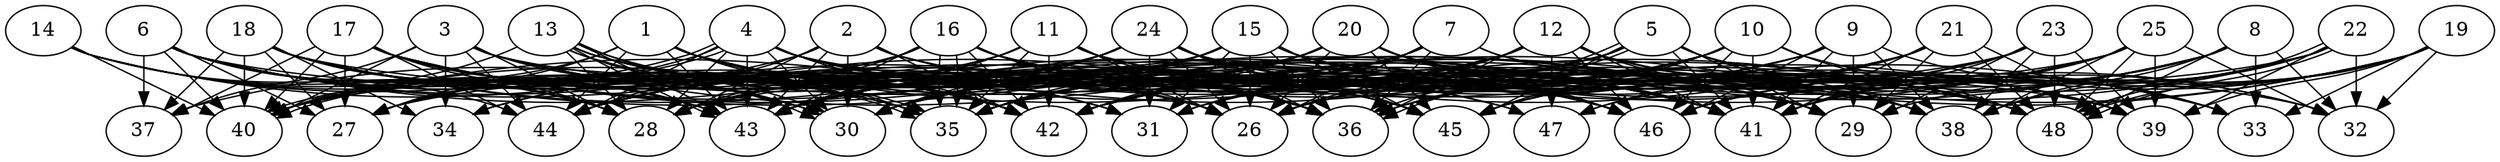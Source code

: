 // DAG (tier=3-complex, mode=data, n=48, ccr=0.520, fat=0.880, density=0.746, regular=0.297, jump=0.272, mindata=4194304, maxdata=33554432)
// DAG automatically generated by daggen at Sun Aug 24 16:33:35 2025
// /home/ermia/Project/Environments/daggen/bin/daggen --dot --ccr 0.520 --fat 0.880 --regular 0.297 --density 0.746 --jump 0.272 --mindata 4194304 --maxdata 33554432 -n 48 
digraph G {
  1 [size="33987777791540764", alpha="0.10", expect_size="16993888895770382"]
  1 -> 27 [size ="2090422625107968"]
  1 -> 35 [size ="2090422625107968"]
  1 -> 36 [size ="2090422625107968"]
  1 -> 40 [size ="2090422625107968"]
  1 -> 41 [size ="2090422625107968"]
  1 -> 42 [size ="2090422625107968"]
  1 -> 43 [size ="2090422625107968"]
  1 -> 44 [size ="2090422625107968"]
  1 -> 45 [size ="2090422625107968"]
  1 -> 48 [size ="2090422625107968"]
  2 [size="1150585745088429952", alpha="0.16", expect_size="575292872544214976"]
  2 -> 28 [size ="1184319817121792"]
  2 -> 29 [size ="1184319817121792"]
  2 -> 30 [size ="1184319817121792"]
  2 -> 38 [size ="1184319817121792"]
  2 -> 40 [size ="1184319817121792"]
  2 -> 41 [size ="1184319817121792"]
  2 -> 42 [size ="1184319817121792"]
  2 -> 43 [size ="1184319817121792"]
  2 -> 44 [size ="1184319817121792"]
  2 -> 45 [size ="1184319817121792"]
  3 [size="13694351237872412000256", alpha="0.17", expect_size="6847175618936206000128"]
  3 -> 28 [size ="4579143941357568"]
  3 -> 30 [size ="4579143941357568"]
  3 -> 34 [size ="4579143941357568"]
  3 -> 36 [size ="4579143941357568"]
  3 -> 37 [size ="4579143941357568"]
  3 -> 38 [size ="4579143941357568"]
  3 -> 39 [size ="4579143941357568"]
  3 -> 40 [size ="4579143941357568"]
  3 -> 44 [size ="4579143941357568"]
  3 -> 45 [size ="4579143941357568"]
  4 [size="4310168106619549696", alpha="0.08", expect_size="2155084053309774848"]
  4 -> 26 [size ="1948062285037568"]
  4 -> 27 [size ="1948062285037568"]
  4 -> 28 [size ="1948062285037568"]
  4 -> 30 [size ="1948062285037568"]
  4 -> 32 [size ="1948062285037568"]
  4 -> 36 [size ="1948062285037568"]
  4 -> 40 [size ="1948062285037568"]
  4 -> 40 [size ="1948062285037568"]
  4 -> 41 [size ="1948062285037568"]
  4 -> 42 [size ="1948062285037568"]
  4 -> 43 [size ="1948062285037568"]
  4 -> 44 [size ="1948062285037568"]
  4 -> 45 [size ="1948062285037568"]
  4 -> 47 [size ="1948062285037568"]
  4 -> 48 [size ="1948062285037568"]
  5 [size="27233257310242664873984", alpha="0.18", expect_size="13616628655121332436992"]
  5 -> 28 [size ="7241408486309888"]
  5 -> 29 [size ="7241408486309888"]
  5 -> 31 [size ="7241408486309888"]
  5 -> 35 [size ="7241408486309888"]
  5 -> 36 [size ="7241408486309888"]
  5 -> 36 [size ="7241408486309888"]
  5 -> 38 [size ="7241408486309888"]
  5 -> 39 [size ="7241408486309888"]
  5 -> 40 [size ="7241408486309888"]
  5 -> 41 [size ="7241408486309888"]
  5 -> 42 [size ="7241408486309888"]
  5 -> 45 [size ="7241408486309888"]
  6 [size="15621040334531379331072", alpha="0.19", expect_size="7810520167265689665536"]
  6 -> 26 [size ="4999155235684352"]
  6 -> 27 [size ="4999155235684352"]
  6 -> 28 [size ="4999155235684352"]
  6 -> 35 [size ="4999155235684352"]
  6 -> 36 [size ="4999155235684352"]
  6 -> 37 [size ="4999155235684352"]
  6 -> 38 [size ="4999155235684352"]
  6 -> 40 [size ="4999155235684352"]
  6 -> 42 [size ="4999155235684352"]
  6 -> 43 [size ="4999155235684352"]
  6 -> 44 [size ="4999155235684352"]
  6 -> 47 [size ="4999155235684352"]
  7 [size="34056285661480384", alpha="0.04", expect_size="17028142830740192"]
  7 -> 26 [size ="896179286048768"]
  7 -> 28 [size ="896179286048768"]
  7 -> 30 [size ="896179286048768"]
  7 -> 32 [size ="896179286048768"]
  7 -> 35 [size ="896179286048768"]
  7 -> 36 [size ="896179286048768"]
  7 -> 42 [size ="896179286048768"]
  7 -> 48 [size ="896179286048768"]
  8 [size="46948614798376104", alpha="0.13", expect_size="23474307399188052"]
  8 -> 26 [size ="1015206125764608"]
  8 -> 31 [size ="1015206125764608"]
  8 -> 32 [size ="1015206125764608"]
  8 -> 33 [size ="1015206125764608"]
  8 -> 35 [size ="1015206125764608"]
  8 -> 38 [size ="1015206125764608"]
  8 -> 41 [size ="1015206125764608"]
  8 -> 46 [size ="1015206125764608"]
  8 -> 48 [size ="1015206125764608"]
  9 [size="11652993117500100608", alpha="0.02", expect_size="5826496558750050304"]
  9 -> 26 [size ="6532585161228288"]
  9 -> 28 [size ="6532585161228288"]
  9 -> 29 [size ="6532585161228288"]
  9 -> 30 [size ="6532585161228288"]
  9 -> 33 [size ="6532585161228288"]
  9 -> 38 [size ="6532585161228288"]
  9 -> 41 [size ="6532585161228288"]
  9 -> 43 [size ="6532585161228288"]
  9 -> 46 [size ="6532585161228288"]
  10 [size="16592676310560001753088", alpha="0.08", expect_size="8296338155280000876544"]
  10 -> 26 [size ="5204363404378112"]
  10 -> 30 [size ="5204363404378112"]
  10 -> 33 [size ="5204363404378112"]
  10 -> 35 [size ="5204363404378112"]
  10 -> 36 [size ="5204363404378112"]
  10 -> 41 [size ="5204363404378112"]
  10 -> 43 [size ="5204363404378112"]
  10 -> 45 [size ="5204363404378112"]
  10 -> 46 [size ="5204363404378112"]
  10 -> 48 [size ="5204363404378112"]
  11 [size="1343536213618817024", alpha="0.11", expect_size="671768106809408512"]
  11 -> 26 [size ="606219542724608"]
  11 -> 33 [size ="606219542724608"]
  11 -> 34 [size ="606219542724608"]
  11 -> 35 [size ="606219542724608"]
  11 -> 36 [size ="606219542724608"]
  11 -> 42 [size ="606219542724608"]
  11 -> 43 [size ="606219542724608"]
  11 -> 44 [size ="606219542724608"]
  11 -> 46 [size ="606219542724608"]
  12 [size="50535112079470400", alpha="0.06", expect_size="25267556039735200"]
  12 -> 26 [size ="2027342977302528"]
  12 -> 28 [size ="2027342977302528"]
  12 -> 29 [size ="2027342977302528"]
  12 -> 30 [size ="2027342977302528"]
  12 -> 31 [size ="2027342977302528"]
  12 -> 32 [size ="2027342977302528"]
  12 -> 35 [size ="2027342977302528"]
  12 -> 36 [size ="2027342977302528"]
  12 -> 41 [size ="2027342977302528"]
  12 -> 42 [size ="2027342977302528"]
  12 -> 43 [size ="2027342977302528"]
  12 -> 44 [size ="2027342977302528"]
  12 -> 46 [size ="2027342977302528"]
  12 -> 47 [size ="2027342977302528"]
  12 -> 48 [size ="2027342977302528"]
  13 [size="273170834445572224", alpha="0.14", expect_size="136585417222786112"]
  13 -> 26 [size ="143360941621248"]
  13 -> 28 [size ="143360941621248"]
  13 -> 30 [size ="143360941621248"]
  13 -> 30 [size ="143360941621248"]
  13 -> 31 [size ="143360941621248"]
  13 -> 35 [size ="143360941621248"]
  13 -> 35 [size ="143360941621248"]
  13 -> 40 [size ="143360941621248"]
  13 -> 42 [size ="143360941621248"]
  13 -> 43 [size ="143360941621248"]
  13 -> 43 [size ="143360941621248"]
  13 -> 46 [size ="143360941621248"]
  14 [size="320364575494440832", alpha="0.05", expect_size="160182287747220416"]
  14 -> 26 [size ="211901908779008"]
  14 -> 28 [size ="211901908779008"]
  14 -> 30 [size ="211901908779008"]
  14 -> 35 [size ="211901908779008"]
  14 -> 40 [size ="211901908779008"]
  14 -> 42 [size ="211901908779008"]
  14 -> 43 [size ="211901908779008"]
  15 [size="545712484839742592", alpha="0.05", expect_size="272856242419871296"]
  15 -> 26 [size ="8980830303027200"]
  15 -> 30 [size ="8980830303027200"]
  15 -> 31 [size ="8980830303027200"]
  15 -> 34 [size ="8980830303027200"]
  15 -> 35 [size ="8980830303027200"]
  15 -> 36 [size ="8980830303027200"]
  15 -> 37 [size ="8980830303027200"]
  15 -> 39 [size ="8980830303027200"]
  15 -> 41 [size ="8980830303027200"]
  15 -> 43 [size ="8980830303027200"]
  15 -> 45 [size ="8980830303027200"]
  15 -> 46 [size ="8980830303027200"]
  15 -> 48 [size ="8980830303027200"]
  16 [size="11464412759895048192000", alpha="0.09", expect_size="5732206379947524096000"]
  16 -> 26 [size ="4067471602483200"]
  16 -> 27 [size ="4067471602483200"]
  16 -> 28 [size ="4067471602483200"]
  16 -> 35 [size ="4067471602483200"]
  16 -> 35 [size ="4067471602483200"]
  16 -> 36 [size ="4067471602483200"]
  16 -> 39 [size ="4067471602483200"]
  16 -> 40 [size ="4067471602483200"]
  16 -> 41 [size ="4067471602483200"]
  16 -> 42 [size ="4067471602483200"]
  16 -> 43 [size ="4067471602483200"]
  16 -> 48 [size ="4067471602483200"]
  17 [size="62888962394585136", alpha="0.10", expect_size="31444481197292568"]
  17 -> 26 [size ="5543179046617088"]
  17 -> 27 [size ="5543179046617088"]
  17 -> 28 [size ="5543179046617088"]
  17 -> 29 [size ="5543179046617088"]
  17 -> 30 [size ="5543179046617088"]
  17 -> 31 [size ="5543179046617088"]
  17 -> 37 [size ="5543179046617088"]
  17 -> 40 [size ="5543179046617088"]
  17 -> 41 [size ="5543179046617088"]
  17 -> 42 [size ="5543179046617088"]
  17 -> 43 [size ="5543179046617088"]
  17 -> 44 [size ="5543179046617088"]
  17 -> 46 [size ="5543179046617088"]
  18 [size="12878208127800860", alpha="0.05", expect_size="6439104063900430"]
  18 -> 27 [size ="366959623405568"]
  18 -> 28 [size ="366959623405568"]
  18 -> 30 [size ="366959623405568"]
  18 -> 31 [size ="366959623405568"]
  18 -> 34 [size ="366959623405568"]
  18 -> 35 [size ="366959623405568"]
  18 -> 37 [size ="366959623405568"]
  18 -> 40 [size ="366959623405568"]
  18 -> 41 [size ="366959623405568"]
  18 -> 42 [size ="366959623405568"]
  18 -> 43 [size ="366959623405568"]
  18 -> 46 [size ="366959623405568"]
  18 -> 48 [size ="366959623405568"]
  19 [size="11768510392119186", alpha="0.12", expect_size="5884255196059593"]
  19 -> 29 [size ="807451511226368"]
  19 -> 32 [size ="807451511226368"]
  19 -> 33 [size ="807451511226368"]
  19 -> 35 [size ="807451511226368"]
  19 -> 39 [size ="807451511226368"]
  19 -> 41 [size ="807451511226368"]
  19 -> 42 [size ="807451511226368"]
  19 -> 46 [size ="807451511226368"]
  19 -> 47 [size ="807451511226368"]
  19 -> 48 [size ="807451511226368"]
  20 [size="104318350394904576", alpha="0.08", expect_size="52159175197452288"]
  20 -> 26 [size ="2181980825321472"]
  20 -> 28 [size ="2181980825321472"]
  20 -> 29 [size ="2181980825321472"]
  20 -> 33 [size ="2181980825321472"]
  20 -> 35 [size ="2181980825321472"]
  20 -> 40 [size ="2181980825321472"]
  20 -> 41 [size ="2181980825321472"]
  20 -> 42 [size ="2181980825321472"]
  20 -> 43 [size ="2181980825321472"]
  20 -> 44 [size ="2181980825321472"]
  20 -> 45 [size ="2181980825321472"]
  20 -> 46 [size ="2181980825321472"]
  20 -> 48 [size ="2181980825321472"]
  21 [size="2864410878272147030016", alpha="0.07", expect_size="1432205439136073515008"]
  21 -> 29 [size ="1613541710757888"]
  21 -> 30 [size ="1613541710757888"]
  21 -> 36 [size ="1613541710757888"]
  21 -> 39 [size ="1613541710757888"]
  21 -> 41 [size ="1613541710757888"]
  21 -> 42 [size ="1613541710757888"]
  21 -> 44 [size ="1613541710757888"]
  21 -> 45 [size ="1613541710757888"]
  21 -> 47 [size ="1613541710757888"]
  21 -> 48 [size ="1613541710757888"]
  22 [size="8062523780730015711232", alpha="0.11", expect_size="4031261890365007855616"]
  22 -> 28 [size ="3216651365384192"]
  22 -> 32 [size ="3216651365384192"]
  22 -> 36 [size ="3216651365384192"]
  22 -> 38 [size ="3216651365384192"]
  22 -> 39 [size ="3216651365384192"]
  22 -> 41 [size ="3216651365384192"]
  22 -> 42 [size ="3216651365384192"]
  22 -> 46 [size ="3216651365384192"]
  22 -> 48 [size ="3216651365384192"]
  22 -> 48 [size ="3216651365384192"]
  23 [size="16494943524934591184896", alpha="0.07", expect_size="8247471762467295592448"]
  23 -> 29 [size ="5183907087515648"]
  23 -> 30 [size ="5183907087515648"]
  23 -> 38 [size ="5183907087515648"]
  23 -> 39 [size ="5183907087515648"]
  23 -> 40 [size ="5183907087515648"]
  23 -> 41 [size ="5183907087515648"]
  23 -> 43 [size ="5183907087515648"]
  23 -> 45 [size ="5183907087515648"]
  23 -> 48 [size ="5183907087515648"]
  24 [size="74714169988931472", alpha="0.02", expect_size="37357084994465736"]
  24 -> 26 [size ="1650750413340672"]
  24 -> 27 [size ="1650750413340672"]
  24 -> 28 [size ="1650750413340672"]
  24 -> 30 [size ="1650750413340672"]
  24 -> 31 [size ="1650750413340672"]
  24 -> 34 [size ="1650750413340672"]
  24 -> 36 [size ="1650750413340672"]
  24 -> 38 [size ="1650750413340672"]
  24 -> 39 [size ="1650750413340672"]
  24 -> 43 [size ="1650750413340672"]
  24 -> 45 [size ="1650750413340672"]
  24 -> 46 [size ="1650750413340672"]
  24 -> 48 [size ="1650750413340672"]
  25 [size="16548748670480095903744", alpha="0.16", expect_size="8274374335240047951872"]
  25 -> 26 [size ="5195173952749568"]
  25 -> 27 [size ="5195173952749568"]
  25 -> 32 [size ="5195173952749568"]
  25 -> 38 [size ="5195173952749568"]
  25 -> 39 [size ="5195173952749568"]
  25 -> 41 [size ="5195173952749568"]
  25 -> 42 [size ="5195173952749568"]
  25 -> 43 [size ="5195173952749568"]
  25 -> 45 [size ="5195173952749568"]
  25 -> 46 [size ="5195173952749568"]
  25 -> 48 [size ="5195173952749568"]
  26 [size="24496860438873791004672", alpha="0.01", expect_size="12248430219436895502336"]
  27 [size="9346867419170067185664", alpha="0.20", expect_size="4673433709585033592832"]
  28 [size="5989064920287054848", alpha="0.18", expect_size="2994532460143527424"]
  29 [size="147576306127074912", alpha="0.03", expect_size="73788153063537456"]
  30 [size="2645331516025139625984", alpha="0.01", expect_size="1322665758012569812992"]
  31 [size="14602556377399091200", alpha="0.07", expect_size="7301278188699545600"]
  32 [size="438083898481144640", alpha="0.17", expect_size="219041949240572320"]
  33 [size="1416182047149896960", alpha="0.08", expect_size="708091023574948480"]
  34 [size="5630206565412564369408", alpha="0.01", expect_size="2815103282706282184704"]
  35 [size="2263484830153963520", alpha="0.02", expect_size="1131742415076981760"]
  36 [size="11679728378090809720832", alpha="0.05", expect_size="5839864189045404860416"]
  37 [size="199112270918891168", alpha="0.06", expect_size="99556135459445584"]
  38 [size="6218457320676592", alpha="0.02", expect_size="3109228660338296"]
  39 [size="7365169891837622272", alpha="0.13", expect_size="3682584945918811136"]
  40 [size="497804052509674944", alpha="0.11", expect_size="248902026254837472"]
  41 [size="27141597209354156638208", alpha="0.07", expect_size="13570798604677078319104"]
  42 [size="222469128961295520", alpha="0.08", expect_size="111234564480647760"]
  43 [size="4776177509468594176", alpha="0.03", expect_size="2388088754734297088"]
  44 [size="12633435600182194176", alpha="0.17", expect_size="6316717800091097088"]
  45 [size="292172503262755840", alpha="0.18", expect_size="146086251631377920"]
  46 [size="22845961851386200064000", alpha="0.07", expect_size="11422980925693100032000"]
  47 [size="2617227300560581951488", alpha="0.06", expect_size="1308613650280290975744"]
  48 [size="2749420618797413376", alpha="0.05", expect_size="1374710309398706688"]
}